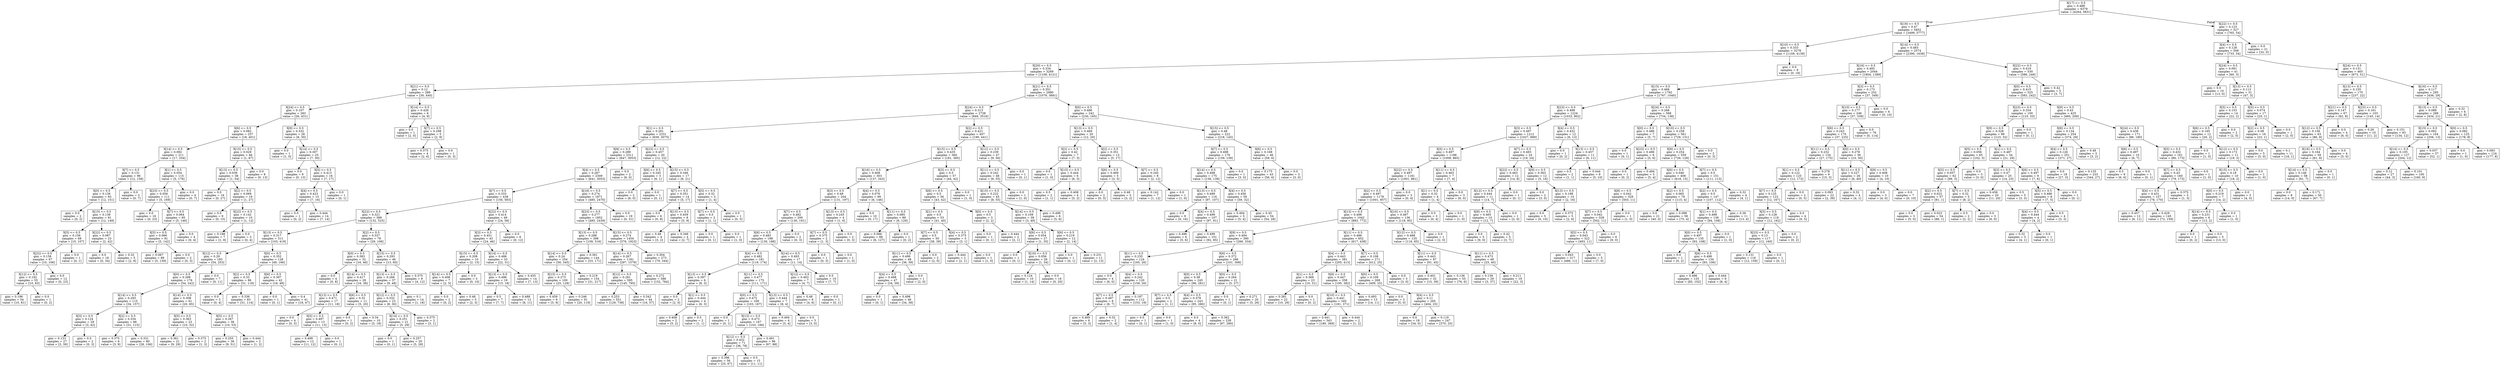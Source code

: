 digraph Tree {
node [shape=box] ;
0 [label="X[17] <= 0.5\ngini = 0.488\nsamples = 6379\nvalue = [4264, 5831]"] ;
1 [label="X[19] <= 0.5\ngini = 0.47\nsamples = 5852\nvalue = [3499, 5777]"] ;
0 -> 1 [labeldistance=2.5, labelangle=45, headlabel="True"] ;
2 [label="X[10] <= 0.5\ngini = 0.333\nsamples = 3278\nvalue = [1109, 4139]"] ;
1 -> 2 ;
3 [label="X[20] <= 0.5\ngini = 0.334\nsamples = 3269\nvalue = [1109, 4121]"] ;
2 -> 3 ;
4 [label="X[21] <= 0.5\ngini = 0.12\nsamples = 289\nvalue = [30, 440]"] ;
3 -> 4 ;
5 [label="X[24] <= 0.5\ngini = 0.107\nsamples = 283\nvalue = [26, 431]"] ;
4 -> 5 ;
6 [label="X[6] <= 0.5\ngini = 0.082\nsamples = 257\nvalue = [18, 401]"] ;
5 -> 6 ;
7 [label="X[14] <= 0.5\ngini = 0.092\nsamples = 211\nvalue = [17, 334]"] ;
6 -> 7 ;
8 [label="X[7] <= 0.5\ngini = 0.131\nsamples = 96\nvalue = [12, 158]"] ;
7 -> 8 ;
9 [label="X[0] <= 0.5\ngini = 0.136\nsamples = 93\nvalue = [12, 151]"] ;
8 -> 9 ;
10 [label="gini = 0.0\nsamples = 2\nvalue = [0, 2]"] ;
9 -> 10 ;
11 [label="X[15] <= 0.5\ngini = 0.138\nsamples = 91\nvalue = [12, 149]"] ;
9 -> 11 ;
12 [label="X[5] <= 0.5\ngini = 0.156\nsamples = 68\nvalue = [10, 107]"] ;
11 -> 12 ;
13 [label="X[22] <= 0.5\ngini = 0.158\nsamples = 67\nvalue = [10, 106]"] ;
12 -> 13 ;
14 [label="X[12] <= 0.5\ngini = 0.192\nsamples = 55\nvalue = [10, 83]"] ;
13 -> 14 ;
15 [label="gini = 0.196\nsamples = 54\nvalue = [10, 81]"] ;
14 -> 15 ;
16 [label="gini = 0.0\nsamples = 1\nvalue = [0, 2]"] ;
14 -> 16 ;
17 [label="gini = 0.0\nsamples = 12\nvalue = [0, 23]"] ;
13 -> 17 ;
18 [label="gini = 0.0\nsamples = 1\nvalue = [0, 1]"] ;
12 -> 18 ;
19 [label="X[22] <= 0.5\ngini = 0.087\nsamples = 23\nvalue = [2, 42]"] ;
11 -> 19 ;
20 [label="gini = 0.0\nsamples = 18\nvalue = [0, 34]"] ;
19 -> 20 ;
21 [label="gini = 0.32\nsamples = 5\nvalue = [2, 8]"] ;
19 -> 21 ;
22 [label="gini = 0.0\nsamples = 3\nvalue = [0, 7]"] ;
8 -> 22 ;
23 [label="X[1] <= 0.5\ngini = 0.054\nsamples = 115\nvalue = [5, 176]"] ;
7 -> 23 ;
24 [label="X[23] <= 0.5\ngini = 0.056\nsamples = 111\nvalue = [5, 169]"] ;
23 -> 24 ;
25 [label="gini = 0.0\nsamples = 16\nvalue = [0, 23]"] ;
24 -> 25 ;
26 [label="X[7] <= 0.5\ngini = 0.064\nsamples = 95\nvalue = [5, 146]"] ;
24 -> 26 ;
27 [label="X[5] <= 0.5\ngini = 0.066\nsamples = 91\nvalue = [5, 142]"] ;
26 -> 27 ;
28 [label="gini = 0.067\nsamples = 89\nvalue = [5, 139]"] ;
27 -> 28 ;
29 [label="gini = 0.0\nsamples = 2\nvalue = [0, 3]"] ;
27 -> 29 ;
30 [label="gini = 0.0\nsamples = 4\nvalue = [0, 4]"] ;
26 -> 30 ;
31 [label="gini = 0.0\nsamples = 4\nvalue = [0, 7]"] ;
23 -> 31 ;
32 [label="X[15] <= 0.5\ngini = 0.029\nsamples = 46\nvalue = [1, 67]"] ;
6 -> 32 ;
33 [label="X[13] <= 0.5\ngini = 0.036\nsamples = 38\nvalue = [1, 54]"] ;
32 -> 33 ;
34 [label="gini = 0.0\nsamples = 19\nvalue = [0, 27]"] ;
33 -> 34 ;
35 [label="X[2] <= 0.5\ngini = 0.069\nsamples = 19\nvalue = [1, 27]"] ;
33 -> 35 ;
36 [label="gini = 0.0\nsamples = 9\nvalue = [0, 15]"] ;
35 -> 36 ;
37 [label="X[22] <= 0.5\ngini = 0.142\nsamples = 10\nvalue = [1, 12]"] ;
35 -> 37 ;
38 [label="gini = 0.198\nsamples = 7\nvalue = [1, 8]"] ;
37 -> 38 ;
39 [label="gini = 0.0\nsamples = 3\nvalue = [0, 4]"] ;
37 -> 39 ;
40 [label="gini = 0.0\nsamples = 8\nvalue = [0, 13]"] ;
32 -> 40 ;
41 [label="X[9] <= 0.5\ngini = 0.332\nsamples = 26\nvalue = [8, 30]"] ;
5 -> 41 ;
42 [label="gini = 0.0\nsamples = 1\nvalue = [1, 0]"] ;
41 -> 42 ;
43 [label="X[14] <= 0.5\ngini = 0.307\nsamples = 25\nvalue = [7, 30]"] ;
41 -> 43 ;
44 [label="gini = 0.0\nsamples = 9\nvalue = [0, 13]"] ;
43 -> 44 ;
45 [label="X[5] <= 0.5\ngini = 0.413\nsamples = 16\nvalue = [7, 17]"] ;
43 -> 45 ;
46 [label="X[4] <= 0.5\ngini = 0.423\nsamples = 15\nvalue = [7, 16]"] ;
45 -> 46 ;
47 [label="gini = 0.0\nsamples = 1\nvalue = [0, 2]"] ;
46 -> 47 ;
48 [label="gini = 0.444\nsamples = 14\nvalue = [7, 14]"] ;
46 -> 48 ;
49 [label="gini = 0.0\nsamples = 1\nvalue = [0, 1]"] ;
45 -> 49 ;
50 [label="X[14] <= 0.5\ngini = 0.426\nsamples = 6\nvalue = [4, 9]"] ;
4 -> 50 ;
51 [label="gini = 0.0\nsamples = 1\nvalue = [2, 0]"] ;
50 -> 51 ;
52 [label="X[7] <= 0.5\ngini = 0.298\nsamples = 5\nvalue = [2, 9]"] ;
50 -> 52 ;
53 [label="gini = 0.375\nsamples = 4\nvalue = [2, 6]"] ;
52 -> 53 ;
54 [label="gini = 0.0\nsamples = 1\nvalue = [0, 3]"] ;
52 -> 54 ;
55 [label="X[21] <= 0.5\ngini = 0.351\nsamples = 2980\nvalue = [1079, 3681]"] ;
3 -> 55 ;
56 [label="X[24] <= 0.5\ngini = 0.313\nsamples = 2738\nvalue = [849, 3516]"] ;
55 -> 56 ;
57 [label="X[1] <= 0.5\ngini = 0.291\nsamples = 2331\nvalue = [659, 3075]"] ;
56 -> 57 ;
58 [label="X[8] <= 0.5\ngini = 0.289\nsamples = 2311\nvalue = [647, 3053]"] ;
57 -> 58 ;
59 [label="X[4] <= 0.5\ngini = 0.287\nsamples = 2309\nvalue = [641, 3053]"] ;
58 -> 59 ;
60 [label="X[7] <= 0.5\ngini = 0.333\nsamples = 438\nvalue = [156, 583]"] ;
59 -> 60 ;
61 [label="X[22] <= 0.5\ngini = 0.321\nsamples = 389\nvalue = [132, 525]"] ;
60 -> 61 ;
62 [label="X[13] <= 0.5\ngini = 0.317\nsamples = 311\nvalue = [103, 419]"] ;
61 -> 62 ;
63 [label="X[12] <= 0.5\ngini = 0.29\nsamples = 183\nvalue = [54, 253]"] ;
62 -> 63 ;
64 [label="X[0] <= 0.5\ngini = 0.298\nsamples = 176\nvalue = [54, 242]"] ;
63 -> 64 ;
65 [label="X[14] <= 0.5\ngini = 0.293\nsamples = 115\nvalue = [34, 157]"] ;
64 -> 65 ;
66 [label="X[3] <= 0.5\ngini = 0.124\nsamples = 29\nvalue = [3, 42]"] ;
65 -> 66 ;
67 [label="gini = 0.133\nsamples = 27\nvalue = [3, 39]"] ;
66 -> 67 ;
68 [label="gini = 0.0\nsamples = 2\nvalue = [0, 3]"] ;
66 -> 68 ;
69 [label="X[2] <= 0.5\ngini = 0.334\nsamples = 86\nvalue = [31, 115]"] ;
65 -> 69 ;
70 [label="gini = 0.375\nsamples = 6\nvalue = [3, 9]"] ;
69 -> 70 ;
71 [label="gini = 0.331\nsamples = 80\nvalue = [28, 106]"] ;
69 -> 71 ;
72 [label="X[14] <= 0.5\ngini = 0.308\nsamples = 61\nvalue = [20, 85]"] ;
64 -> 72 ;
73 [label="X[5] <= 0.5\ngini = 0.363\nsamples = 23\nvalue = [10, 32]"] ;
72 -> 73 ;
74 [label="gini = 0.361\nsamples = 21\nvalue = [9, 29]"] ;
73 -> 74 ;
75 [label="gini = 0.375\nsamples = 2\nvalue = [1, 3]"] ;
73 -> 75 ;
76 [label="X[5] <= 0.5\ngini = 0.267\nsamples = 38\nvalue = [10, 53]"] ;
72 -> 76 ;
77 [label="gini = 0.255\nsamples = 36\nvalue = [9, 51]"] ;
76 -> 77 ;
78 [label="gini = 0.444\nsamples = 2\nvalue = [1, 2]"] ;
76 -> 78 ;
79 [label="gini = 0.0\nsamples = 7\nvalue = [0, 11]"] ;
63 -> 79 ;
80 [label="X[0] <= 0.5\ngini = 0.352\nsamples = 128\nvalue = [49, 166]"] ;
62 -> 80 ;
81 [label="X[2] <= 0.5\ngini = 0.33\nsamples = 86\nvalue = [31, 118]"] ;
80 -> 81 ;
82 [label="gini = 0.0\nsamples = 3\nvalue = [0, 4]"] ;
81 -> 82 ;
83 [label="gini = 0.336\nsamples = 83\nvalue = [31, 114]"] ;
81 -> 83 ;
84 [label="X[6] <= 0.5\ngini = 0.397\nsamples = 42\nvalue = [18, 48]"] ;
80 -> 84 ;
85 [label="gini = 0.0\nsamples = 1\nvalue = [0, 1]"] ;
84 -> 85 ;
86 [label="gini = 0.4\nsamples = 41\nvalue = [18, 47]"] ;
84 -> 86 ;
87 [label="X[2] <= 0.5\ngini = 0.337\nsamples = 78\nvalue = [29, 106]"] ;
61 -> 87 ;
88 [label="X[0] <= 0.5\ngini = 0.383\nsamples = 32\nvalue = [16, 46]"] ;
87 -> 88 ;
89 [label="gini = 0.0\nsamples = 4\nvalue = [0, 8]"] ;
88 -> 89 ;
90 [label="X[14] <= 0.5\ngini = 0.417\nsamples = 28\nvalue = [16, 38]"] ;
88 -> 90 ;
91 [label="X[13] <= 0.5\ngini = 0.471\nsamples = 17\nvalue = [11, 18]"] ;
90 -> 91 ;
92 [label="gini = 0.0\nsamples = 4\nvalue = [0, 5]"] ;
91 -> 92 ;
93 [label="X[5] <= 0.5\ngini = 0.497\nsamples = 13\nvalue = [11, 13]"] ;
91 -> 93 ;
94 [label="gini = 0.499\nsamples = 12\nvalue = [11, 12]"] ;
93 -> 94 ;
95 [label="gini = 0.0\nsamples = 1\nvalue = [0, 1]"] ;
93 -> 95 ;
96 [label="X[6] <= 0.5\ngini = 0.32\nsamples = 11\nvalue = [5, 20]"] ;
90 -> 96 ;
97 [label="gini = 0.0\nsamples = 1\nvalue = [0, 2]"] ;
96 -> 97 ;
98 [label="gini = 0.34\nsamples = 10\nvalue = [5, 18]"] ;
96 -> 98 ;
99 [label="X[15] <= 0.5\ngini = 0.293\nsamples = 46\nvalue = [13, 60]"] ;
87 -> 99 ;
100 [label="X[13] <= 0.5\ngini = 0.266\nsamples = 37\nvalue = [9, 48]"] ;
99 -> 100 ;
101 [label="X[12] <= 0.5\ngini = 0.332\nsamples = 23\nvalue = [8, 30]"] ;
100 -> 101 ;
102 [label="X[14] <= 0.5\ngini = 0.251\nsamples = 21\nvalue = [5, 29]"] ;
101 -> 102 ;
103 [label="gini = 0.0\nsamples = 1\nvalue = [0, 1]"] ;
102 -> 103 ;
104 [label="gini = 0.257\nsamples = 20\nvalue = [5, 28]"] ;
102 -> 104 ;
105 [label="gini = 0.375\nsamples = 2\nvalue = [3, 1]"] ;
101 -> 105 ;
106 [label="gini = 0.1\nsamples = 14\nvalue = [1, 18]"] ;
100 -> 106 ;
107 [label="gini = 0.375\nsamples = 9\nvalue = [4, 12]"] ;
99 -> 107 ;
108 [label="X[22] <= 0.5\ngini = 0.414\nsamples = 49\nvalue = [24, 58]"] ;
60 -> 108 ;
109 [label="X[3] <= 0.5\ngini = 0.451\nsamples = 43\nvalue = [24, 46]"] ;
108 -> 109 ;
110 [label="X[15] <= 0.5\ngini = 0.208\nsamples = 10\nvalue = [2, 15]"] ;
109 -> 110 ;
111 [label="X[14] <= 0.5\ngini = 0.408\nsamples = 7\nvalue = [2, 5]"] ;
110 -> 111 ;
112 [label="gini = 0.0\nsamples = 2\nvalue = [0, 2]"] ;
111 -> 112 ;
113 [label="gini = 0.48\nsamples = 5\nvalue = [2, 3]"] ;
111 -> 113 ;
114 [label="gini = 0.0\nsamples = 3\nvalue = [0, 10]"] ;
110 -> 114 ;
115 [label="X[14] <= 0.5\ngini = 0.486\nsamples = 33\nvalue = [22, 31]"] ;
109 -> 115 ;
116 [label="X[13] <= 0.5\ngini = 0.496\nsamples = 19\nvalue = [15, 18]"] ;
115 -> 116 ;
117 [label="gini = 0.5\nsamples = 7\nvalue = [7, 7]"] ;
116 -> 117 ;
118 [label="gini = 0.488\nsamples = 12\nvalue = [8, 11]"] ;
116 -> 118 ;
119 [label="gini = 0.455\nsamples = 14\nvalue = [7, 13]"] ;
115 -> 119 ;
120 [label="gini = 0.0\nsamples = 6\nvalue = [0, 12]"] ;
108 -> 120 ;
121 [label="X[16] <= 0.5\ngini = 0.274\nsamples = 1871\nvalue = [485, 2470]"] ;
59 -> 121 ;
122 [label="X[23] <= 0.5\ngini = 0.277\nsamples = 1852\nvalue = [485, 2439]"] ;
121 -> 122 ;
123 [label="X[13] <= 0.5\ngini = 0.288\nsamples = 398\nvalue = [109, 516]"] ;
122 -> 123 ;
124 [label="X[14] <= 0.5\ngini = 0.24\nsamples = 254\nvalue = [56, 345]"] ;
123 -> 124 ;
125 [label="X[15] <= 0.5\ngini = 0.273\nsamples = 100\nvalue = [25, 128]"] ;
124 -> 125 ;
126 [label="gini = 0.459\nsamples = 9\nvalue = [5, 9]"] ;
125 -> 126 ;
127 [label="gini = 0.246\nsamples = 91\nvalue = [20, 119]"] ;
125 -> 127 ;
128 [label="gini = 0.219\nsamples = 154\nvalue = [31, 217]"] ;
124 -> 128 ;
129 [label="gini = 0.361\nsamples = 144\nvalue = [53, 171]"] ;
123 -> 129 ;
130 [label="X[15] <= 0.5\ngini = 0.274\nsamples = 1454\nvalue = [376, 1923]"] ;
122 -> 130 ;
131 [label="X[14] <= 0.5\ngini = 0.267\nsamples = 1181\nvalue = [297, 1579]"] ;
130 -> 131 ;
132 [label="X[12] <= 0.5\ngini = 0.261\nsamples = 595\nvalue = [145, 795]"] ;
131 -> 132 ;
133 [label="gini = 0.253\nsamples = 551\nvalue = [129, 738]"] ;
132 -> 133 ;
134 [label="gini = 0.342\nsamples = 44\nvalue = [16, 57]"] ;
132 -> 134 ;
135 [label="gini = 0.272\nsamples = 586\nvalue = [152, 784]"] ;
131 -> 135 ;
136 [label="gini = 0.304\nsamples = 273\nvalue = [79, 344]"] ;
130 -> 136 ;
137 [label="gini = 0.0\nsamples = 19\nvalue = [0, 31]"] ;
121 -> 137 ;
138 [label="gini = 0.0\nsamples = 2\nvalue = [6, 0]"] ;
58 -> 138 ;
139 [label="X[23] <= 0.5\ngini = 0.457\nsamples = 20\nvalue = [12, 22]"] ;
57 -> 139 ;
140 [label="X[6] <= 0.5\ngini = 0.245\nsamples = 3\nvalue = [6, 1]"] ;
139 -> 140 ;
141 [label="gini = 0.0\nsamples = 2\nvalue = [6, 0]"] ;
140 -> 141 ;
142 [label="gini = 0.0\nsamples = 1\nvalue = [0, 1]"] ;
140 -> 142 ;
143 [label="X[15] <= 0.5\ngini = 0.346\nsamples = 17\nvalue = [6, 21]"] ;
139 -> 143 ;
144 [label="X[7] <= 0.5\ngini = 0.351\nsamples = 14\nvalue = [5, 17]"] ;
143 -> 144 ;
145 [label="gini = 0.0\nsamples = 6\nvalue = [0, 8]"] ;
144 -> 145 ;
146 [label="X[13] <= 0.5\ngini = 0.459\nsamples = 8\nvalue = [5, 9]"] ;
144 -> 146 ;
147 [label="gini = 0.48\nsamples = 4\nvalue = [3, 2]"] ;
146 -> 147 ;
148 [label="gini = 0.346\nsamples = 4\nvalue = [2, 7]"] ;
146 -> 148 ;
149 [label="X[5] <= 0.5\ngini = 0.32\nsamples = 3\nvalue = [1, 4]"] ;
143 -> 149 ;
150 [label="X[7] <= 0.5\ngini = 0.5\nsamples = 2\nvalue = [1, 1]"] ;
149 -> 150 ;
151 [label="gini = 0.0\nsamples = 1\nvalue = [0, 1]"] ;
150 -> 151 ;
152 [label="gini = 0.0\nsamples = 1\nvalue = [1, 0]"] ;
150 -> 152 ;
153 [label="gini = 0.0\nsamples = 1\nvalue = [0, 3]"] ;
149 -> 153 ;
154 [label="X[2] <= 0.5\ngini = 0.421\nsamples = 407\nvalue = [190, 441]"] ;
56 -> 154 ;
155 [label="X[15] <= 0.5\ngini = 0.435\nsamples = 360\nvalue = [181, 385]"] ;
154 -> 155 ;
156 [label="X[16] <= 0.5\ngini = 0.408\nsamples = 303\nvalue = [137, 343]"] ;
155 -> 156 ;
157 [label="X[3] <= 0.5\ngini = 0.48\nsamples = 204\nvalue = [131, 197]"] ;
156 -> 157 ;
158 [label="X[7] <= 0.5\ngini = 0.482\nsamples = 200\nvalue = [130, 191]"] ;
157 -> 158 ;
159 [label="X[6] <= 0.5\ngini = 0.483\nsamples = 198\nvalue = [130, 188]"] ;
158 -> 159 ;
160 [label="X[4] <= 0.5\ngini = 0.482\nsamples = 181\nvalue = [119, 174]"] ;
159 -> 160 ;
161 [label="X[13] <= 0.5\ngini = 0.397\nsamples = 6\nvalue = [8, 3]"] ;
160 -> 161 ;
162 [label="gini = 0.0\nsamples = 2\nvalue = [2, 0]"] ;
161 -> 162 ;
163 [label="X[1] <= 0.5\ngini = 0.444\nsamples = 4\nvalue = [6, 3]"] ;
161 -> 163 ;
164 [label="gini = 0.408\nsamples = 2\nvalue = [5, 2]"] ;
163 -> 164 ;
165 [label="gini = 0.5\nsamples = 2\nvalue = [1, 1]"] ;
163 -> 165 ;
166 [label="X[11] <= 0.5\ngini = 0.477\nsamples = 175\nvalue = [111, 171]"] ;
160 -> 166 ;
167 [label="X[0] <= 0.5\ngini = 0.472\nsamples = 168\nvalue = [103, 167]"] ;
166 -> 167 ;
168 [label="gini = 0.0\nsamples = 1\nvalue = [0, 1]"] ;
167 -> 168 ;
169 [label="X[13] <= 0.5\ngini = 0.473\nsamples = 167\nvalue = [103, 166]"] ;
167 -> 169 ;
170 [label="X[12] <= 0.5\ngini = 0.432\nsamples = 71\nvalue = [36, 78]"] ;
169 -> 170 ;
171 [label="gini = 0.396\nsamples = 56\nvalue = [25, 67]"] ;
170 -> 171 ;
172 [label="gini = 0.5\nsamples = 15\nvalue = [11, 11]"] ;
170 -> 172 ;
173 [label="gini = 0.491\nsamples = 96\nvalue = [67, 88]"] ;
169 -> 173 ;
174 [label="X[13] <= 0.5\ngini = 0.444\nsamples = 7\nvalue = [8, 4]"] ;
166 -> 174 ;
175 [label="gini = 0.494\nsamples = 4\nvalue = [5, 4]"] ;
174 -> 175 ;
176 [label="gini = 0.0\nsamples = 3\nvalue = [3, 0]"] ;
174 -> 176 ;
177 [label="X[14] <= 0.5\ngini = 0.493\nsamples = 17\nvalue = [11, 14]"] ;
159 -> 177 ;
178 [label="X[12] <= 0.5\ngini = 0.463\nsamples = 7\nvalue = [4, 7]"] ;
177 -> 178 ;
179 [label="gini = 0.48\nsamples = 6\nvalue = [4, 6]"] ;
178 -> 179 ;
180 [label="gini = 0.0\nsamples = 1\nvalue = [0, 1]"] ;
178 -> 180 ;
181 [label="gini = 0.5\nsamples = 10\nvalue = [7, 7]"] ;
177 -> 181 ;
182 [label="gini = 0.0\nsamples = 2\nvalue = [0, 3]"] ;
158 -> 182 ;
183 [label="X[13] <= 0.5\ngini = 0.245\nsamples = 4\nvalue = [1, 6]"] ;
157 -> 183 ;
184 [label="X[7] <= 0.5\ngini = 0.375\nsamples = 2\nvalue = [1, 3]"] ;
183 -> 184 ;
185 [label="gini = 0.0\nsamples = 1\nvalue = [0, 3]"] ;
184 -> 185 ;
186 [label="gini = 0.0\nsamples = 1\nvalue = [1, 0]"] ;
184 -> 186 ;
187 [label="gini = 0.0\nsamples = 2\nvalue = [0, 3]"] ;
183 -> 187 ;
188 [label="X[4] <= 0.5\ngini = 0.076\nsamples = 99\nvalue = [6, 146]"] ;
156 -> 188 ;
189 [label="gini = 0.0\nsamples = 10\nvalue = [0, 17]"] ;
188 -> 189 ;
190 [label="X[11] <= 0.5\ngini = 0.085\nsamples = 89\nvalue = [6, 129]"] ;
188 -> 190 ;
191 [label="gini = 0.086\nsamples = 88\nvalue = [6, 127]"] ;
190 -> 191 ;
192 [label="gini = 0.0\nsamples = 1\nvalue = [0, 2]"] ;
190 -> 192 ;
193 [label="X[3] <= 0.5\ngini = 0.5\nsamples = 57\nvalue = [44, 42]"] ;
155 -> 193 ;
194 [label="X[6] <= 0.5\ngini = 0.5\nsamples = 56\nvalue = [43, 42]"] ;
193 -> 194 ;
195 [label="X[1] <= 0.5\ngini = 0.5\nsamples = 53\nvalue = [41, 40]"] ;
194 -> 195 ;
196 [label="X[7] <= 0.5\ngini = 0.5\nsamples = 50\nvalue = [38, 39]"] ;
195 -> 196 ;
197 [label="X[11] <= 0.5\ngini = 0.499\nsamples = 48\nvalue = [36, 39]"] ;
196 -> 197 ;
198 [label="X[4] <= 0.5\ngini = 0.498\nsamples = 47\nvalue = [34, 39]"] ;
197 -> 198 ;
199 [label="gini = 0.0\nsamples = 1\nvalue = [0, 1]"] ;
198 -> 199 ;
200 [label="gini = 0.498\nsamples = 46\nvalue = [34, 38]"] ;
198 -> 200 ;
201 [label="gini = 0.0\nsamples = 1\nvalue = [2, 0]"] ;
197 -> 201 ;
202 [label="gini = 0.0\nsamples = 2\nvalue = [2, 0]"] ;
196 -> 202 ;
203 [label="X[4] <= 0.5\ngini = 0.375\nsamples = 3\nvalue = [3, 1]"] ;
195 -> 203 ;
204 [label="gini = 0.444\nsamples = 2\nvalue = [2, 1]"] ;
203 -> 204 ;
205 [label="gini = 0.0\nsamples = 1\nvalue = [1, 0]"] ;
203 -> 205 ;
206 [label="X[0] <= 0.5\ngini = 0.5\nsamples = 3\nvalue = [2, 2]"] ;
194 -> 206 ;
207 [label="gini = 0.0\nsamples = 1\nvalue = [0, 1]"] ;
206 -> 207 ;
208 [label="gini = 0.444\nsamples = 2\nvalue = [2, 1]"] ;
206 -> 208 ;
209 [label="gini = 0.0\nsamples = 1\nvalue = [1, 0]"] ;
193 -> 209 ;
210 [label="X[12] <= 0.5\ngini = 0.239\nsamples = 47\nvalue = [9, 56]"] ;
154 -> 210 ;
211 [label="X[11] <= 0.5\ngini = 0.242\nsamples = 46\nvalue = [9, 55]"] ;
210 -> 211 ;
212 [label="X[15] <= 0.5\ngini = 0.222\nsamples = 45\nvalue = [8, 55]"] ;
211 -> 212 ;
213 [label="X[14] <= 0.5\ngini = 0.109\nsamples = 39\nvalue = [3, 49]"] ;
212 -> 213 ;
214 [label="X[6] <= 0.5\ngini = 0.054\nsamples = 27\nvalue = [1, 35]"] ;
213 -> 214 ;
215 [label="gini = 0.0\nsamples = 1\nvalue = [0, 1]"] ;
214 -> 215 ;
216 [label="X[16] <= 0.5\ngini = 0.056\nsamples = 26\nvalue = [1, 34]"] ;
214 -> 216 ;
217 [label="gini = 0.124\nsamples = 10\nvalue = [1, 14]"] ;
216 -> 217 ;
218 [label="gini = 0.0\nsamples = 16\nvalue = [0, 20]"] ;
216 -> 218 ;
219 [label="X[6] <= 0.5\ngini = 0.219\nsamples = 12\nvalue = [2, 14]"] ;
213 -> 219 ;
220 [label="gini = 0.0\nsamples = 1\nvalue = [0, 1]"] ;
219 -> 220 ;
221 [label="gini = 0.231\nsamples = 11\nvalue = [2, 13]"] ;
219 -> 221 ;
222 [label="gini = 0.496\nsamples = 6\nvalue = [5, 6]"] ;
212 -> 222 ;
223 [label="gini = 0.0\nsamples = 1\nvalue = [1, 0]"] ;
211 -> 223 ;
224 [label="gini = 0.0\nsamples = 1\nvalue = [0, 1]"] ;
210 -> 224 ;
225 [label="X[0] <= 0.5\ngini = 0.486\nsamples = 242\nvalue = [230, 165]"] ;
55 -> 225 ;
226 [label="X[13] <= 0.5\ngini = 0.469\nsamples = 20\nvalue = [12, 20]"] ;
225 -> 226 ;
227 [label="X[2] <= 0.5\ngini = 0.42\nsamples = 7\nvalue = [7, 3]"] ;
226 -> 227 ;
228 [label="gini = 0.0\nsamples = 1\nvalue = [1, 0]"] ;
227 -> 228 ;
229 [label="X[15] <= 0.5\ngini = 0.444\nsamples = 6\nvalue = [6, 3]"] ;
227 -> 229 ;
230 [label="gini = 0.5\nsamples = 2\nvalue = [1, 1]"] ;
229 -> 230 ;
231 [label="gini = 0.408\nsamples = 4\nvalue = [5, 2]"] ;
229 -> 231 ;
232 [label="X[2] <= 0.5\ngini = 0.351\nsamples = 13\nvalue = [5, 17]"] ;
226 -> 232 ;
233 [label="X[6] <= 0.5\ngini = 0.469\nsamples = 5\nvalue = [3, 5]"] ;
232 -> 233 ;
234 [label="gini = 0.0\nsamples = 2\nvalue = [0, 3]"] ;
233 -> 234 ;
235 [label="gini = 0.48\nsamples = 3\nvalue = [3, 2]"] ;
233 -> 235 ;
236 [label="X[7] <= 0.5\ngini = 0.245\nsamples = 8\nvalue = [2, 12]"] ;
232 -> 236 ;
237 [label="gini = 0.142\nsamples = 7\nvalue = [1, 12]"] ;
236 -> 237 ;
238 [label="gini = 0.0\nsamples = 1\nvalue = [1, 0]"] ;
236 -> 238 ;
239 [label="X[15] <= 0.5\ngini = 0.48\nsamples = 222\nvalue = [218, 145]"] ;
225 -> 239 ;
240 [label="X[7] <= 0.5\ngini = 0.498\nsamples = 176\nvalue = [159, 139]"] ;
239 -> 240 ;
241 [label="X[14] <= 0.5\ngini = 0.498\nsamples = 175\nvalue = [156, 139]"] ;
240 -> 241 ;
242 [label="X[13] <= 0.5\ngini = 0.499\nsamples = 116\nvalue = [97, 107]"] ;
241 -> 242 ;
243 [label="gini = 0.0\nsamples = 9\nvalue = [0, 16]"] ;
242 -> 243 ;
244 [label="X[4] <= 0.5\ngini = 0.499\nsamples = 107\nvalue = [97, 91]"] ;
242 -> 244 ;
245 [label="gini = 0.496\nsamples = 6\nvalue = [5, 6]"] ;
244 -> 245 ;
246 [label="gini = 0.499\nsamples = 101\nvalue = [92, 85]"] ;
244 -> 246 ;
247 [label="X[4] <= 0.5\ngini = 0.456\nsamples = 59\nvalue = [59, 32]"] ;
241 -> 247 ;
248 [label="gini = 0.494\nsamples = 5\nvalue = [5, 4]"] ;
247 -> 248 ;
249 [label="gini = 0.45\nsamples = 54\nvalue = [54, 28]"] ;
247 -> 249 ;
250 [label="gini = 0.0\nsamples = 1\nvalue = [3, 0]"] ;
240 -> 250 ;
251 [label="X[6] <= 0.5\ngini = 0.168\nsamples = 46\nvalue = [59, 6]"] ;
239 -> 251 ;
252 [label="gini = 0.175\nsamples = 43\nvalue = [56, 6]"] ;
251 -> 252 ;
253 [label="gini = 0.0\nsamples = 3\nvalue = [3, 0]"] ;
251 -> 253 ;
254 [label="gini = 0.0\nsamples = 9\nvalue = [0, 18]"] ;
2 -> 254 ;
255 [label="X[14] <= 0.5\ngini = 0.483\nsamples = 2574\nvalue = [2390, 1638]"] ;
1 -> 255 ;
256 [label="X[16] <= 0.5\ngini = 0.492\nsamples = 2044\nvalue = [1804, 1389]"] ;
255 -> 256 ;
257 [label="X[15] <= 0.5\ngini = 0.466\nsamples = 1792\nvalue = [1767, 1040]"] ;
256 -> 257 ;
258 [label="X[23] <= 0.5\ngini = 0.498\nsamples = 1224\nvalue = [1033, 902]"] ;
257 -> 258 ;
259 [label="X[3] <= 0.5\ngini = 0.497\nsamples = 1212\nvalue = [1027, 889]"] ;
258 -> 259 ;
260 [label="X[5] <= 0.5\ngini = 0.497\nsamples = 1188\nvalue = [1008, 865]"] ;
259 -> 260 ;
261 [label="X[22] <= 0.5\ngini = 0.497\nsamples = 1181\nvalue = [1001, 861]"] ;
260 -> 261 ;
262 [label="X[2] <= 0.5\ngini = 0.497\nsamples = 1178\nvalue = [1001, 857]"] ;
261 -> 262 ;
263 [label="X[13] <= 0.5\ngini = 0.498\nsamples = 1042\nvalue = [883, 772]"] ;
262 -> 263 ;
264 [label="X[9] <= 0.5\ngini = 0.494\nsamples = 390\nvalue = [266, 334]"] ;
263 -> 264 ;
265 [label="X[11] <= 0.5\ngini = 0.235\nsamples = 124\nvalue = [165, 26]"] ;
264 -> 265 ;
266 [label="gini = 0.0\nsamples = 4\nvalue = [6, 0]"] ;
265 -> 266 ;
267 [label="X[4] <= 0.5\ngini = 0.242\nsamples = 120\nvalue = [159, 26]"] ;
265 -> 267 ;
268 [label="X[7] <= 0.5\ngini = 0.497\nsamples = 8\nvalue = [6, 7]"] ;
267 -> 268 ;
269 [label="gini = 0.469\nsamples = 6\nvalue = [5, 3]"] ;
268 -> 269 ;
270 [label="gini = 0.32\nsamples = 2\nvalue = [1, 4]"] ;
268 -> 270 ;
271 [label="gini = 0.197\nsamples = 112\nvalue = [153, 19]"] ;
267 -> 271 ;
272 [label="X[6] <= 0.5\ngini = 0.372\nsamples = 266\nvalue = [101, 308]"] ;
264 -> 272 ;
273 [label="X[0] <= 0.5\ngini = 0.38\nsamples = 245\nvalue = [96, 281]"] ;
272 -> 273 ;
274 [label="X[7] <= 0.5\ngini = 0.5\nsamples = 2\nvalue = [1, 1]"] ;
273 -> 274 ;
275 [label="gini = 0.0\nsamples = 1\nvalue = [0, 1]"] ;
274 -> 275 ;
276 [label="gini = 0.0\nsamples = 1\nvalue = [1, 0]"] ;
274 -> 276 ;
277 [label="X[4] <= 0.5\ngini = 0.378\nsamples = 243\nvalue = [95, 280]"] ;
273 -> 277 ;
278 [label="gini = 0.0\nsamples = 4\nvalue = [8, 0]"] ;
277 -> 278 ;
279 [label="gini = 0.362\nsamples = 239\nvalue = [87, 280]"] ;
277 -> 279 ;
280 [label="X[0] <= 0.5\ngini = 0.264\nsamples = 21\nvalue = [5, 27]"] ;
272 -> 280 ;
281 [label="gini = 0.0\nsamples = 1\nvalue = [0, 1]"] ;
280 -> 281 ;
282 [label="gini = 0.271\nsamples = 20\nvalue = [5, 26]"] ;
280 -> 282 ;
283 [label="X[11] <= 0.5\ngini = 0.486\nsamples = 652\nvalue = [617, 438]"] ;
263 -> 283 ;
284 [label="X[4] <= 0.5\ngini = 0.443\nsamples = 381\nvalue = [205, 413]"] ;
283 -> 284 ;
285 [label="X[1] <= 0.5\ngini = 0.369\nsamples = 23\nvalue = [10, 31]"] ;
284 -> 285 ;
286 [label="gini = 0.381\nsamples = 22\nvalue = [10, 29]"] ;
285 -> 286 ;
287 [label="gini = 0.0\nsamples = 1\nvalue = [0, 2]"] ;
285 -> 287 ;
288 [label="X[8] <= 0.5\ngini = 0.447\nsamples = 358\nvalue = [195, 382]"] ;
284 -> 288 ;
289 [label="X[10] <= 0.5\ngini = 0.441\nsamples = 345\nvalue = [181, 371]"] ;
288 -> 289 ;
290 [label="gini = 0.441\nsamples = 343\nvalue = [180, 369]"] ;
289 -> 290 ;
291 [label="gini = 0.444\nsamples = 2\nvalue = [1, 2]"] ;
289 -> 291 ;
292 [label="gini = 0.493\nsamples = 13\nvalue = [14, 11]"] ;
288 -> 292 ;
293 [label="X[7] <= 0.5\ngini = 0.108\nsamples = 271\nvalue = [412, 25]"] ;
283 -> 293 ;
294 [label="X[0] <= 0.5\ngini = 0.109\nsamples = 268\nvalue = [409, 25]"] ;
293 -> 294 ;
295 [label="gini = 0.0\nsamples = 3\nvalue = [5, 0]"] ;
294 -> 295 ;
296 [label="X[4] <= 0.5\ngini = 0.11\nsamples = 265\nvalue = [404, 25]"] ;
294 -> 296 ;
297 [label="gini = 0.0\nsamples = 18\nvalue = [34, 0]"] ;
296 -> 297 ;
298 [label="gini = 0.119\nsamples = 247\nvalue = [370, 25]"] ;
296 -> 298 ;
299 [label="gini = 0.0\nsamples = 3\nvalue = [3, 0]"] ;
293 -> 299 ;
300 [label="X[10] <= 0.5\ngini = 0.487\nsamples = 136\nvalue = [118, 85]"] ;
262 -> 300 ;
301 [label="X[12] <= 0.5\ngini = 0.488\nsamples = 135\nvalue = [116, 85]"] ;
300 -> 301 ;
302 [label="X[11] <= 0.5\ngini = 0.443\nsamples = 87\nvalue = [91, 45]"] ;
301 -> 302 ;
303 [label="gini = 0.401\nsamples = 32\nvalue = [15, 39]"] ;
302 -> 303 ;
304 [label="gini = 0.136\nsamples = 55\nvalue = [76, 6]"] ;
302 -> 304 ;
305 [label="X[11] <= 0.5\ngini = 0.473\nsamples = 48\nvalue = [25, 40]"] ;
301 -> 305 ;
306 [label="gini = 0.139\nsamples = 29\nvalue = [3, 37]"] ;
305 -> 306 ;
307 [label="gini = 0.211\nsamples = 19\nvalue = [22, 3]"] ;
305 -> 307 ;
308 [label="gini = 0.0\nsamples = 1\nvalue = [2, 0]"] ;
300 -> 308 ;
309 [label="gini = 0.0\nsamples = 3\nvalue = [0, 4]"] ;
261 -> 309 ;
310 [label="X[11] <= 0.5\ngini = 0.463\nsamples = 7\nvalue = [7, 4]"] ;
260 -> 310 ;
311 [label="X[1] <= 0.5\ngini = 0.32\nsamples = 4\nvalue = [1, 4]"] ;
310 -> 311 ;
312 [label="gini = 0.0\nsamples = 3\nvalue = [0, 4]"] ;
311 -> 312 ;
313 [label="gini = 0.0\nsamples = 1\nvalue = [1, 0]"] ;
311 -> 313 ;
314 [label="gini = 0.0\nsamples = 3\nvalue = [6, 0]"] ;
310 -> 314 ;
315 [label="X[7] <= 0.5\ngini = 0.493\nsamples = 24\nvalue = [19, 24]"] ;
259 -> 315 ;
316 [label="X[22] <= 0.5\ngini = 0.463\nsamples = 12\nvalue = [14, 8]"] ;
315 -> 316 ;
317 [label="X[12] <= 0.5\ngini = 0.444\nsamples = 11\nvalue = [14, 7]"] ;
316 -> 317 ;
318 [label="X[9] <= 0.5\ngini = 0.465\nsamples = 10\nvalue = [12, 7]"] ;
317 -> 318 ;
319 [label="gini = 0.0\nsamples = 5\nvalue = [9, 0]"] ;
318 -> 319 ;
320 [label="gini = 0.42\nsamples = 5\nvalue = [3, 7]"] ;
318 -> 320 ;
321 [label="gini = 0.0\nsamples = 1\nvalue = [2, 0]"] ;
317 -> 321 ;
322 [label="gini = 0.0\nsamples = 1\nvalue = [0, 1]"] ;
316 -> 322 ;
323 [label="X[9] <= 0.5\ngini = 0.363\nsamples = 12\nvalue = [5, 16]"] ;
315 -> 323 ;
324 [label="gini = 0.0\nsamples = 2\nvalue = [3, 0]"] ;
323 -> 324 ;
325 [label="X[13] <= 0.5\ngini = 0.198\nsamples = 10\nvalue = [2, 16]"] ;
323 -> 325 ;
326 [label="gini = 0.0\nsamples = 5\nvalue = [0, 10]"] ;
325 -> 326 ;
327 [label="gini = 0.375\nsamples = 5\nvalue = [2, 6]"] ;
325 -> 327 ;
328 [label="X[4] <= 0.5\ngini = 0.432\nsamples = 12\nvalue = [6, 13]"] ;
258 -> 328 ;
329 [label="gini = 0.0\nsamples = 1\nvalue = [0, 2]"] ;
328 -> 329 ;
330 [label="X[13] <= 0.5\ngini = 0.457\nsamples = 11\nvalue = [6, 11]"] ;
328 -> 330 ;
331 [label="gini = 0.5\nsamples = 2\nvalue = [1, 1]"] ;
330 -> 331 ;
332 [label="gini = 0.444\nsamples = 9\nvalue = [5, 10]"] ;
330 -> 332 ;
333 [label="X[24] <= 0.5\ngini = 0.266\nsamples = 568\nvalue = [734, 138]"] ;
257 -> 333 ;
334 [label="X[0] <= 0.5\ngini = 0.486\nsamples = 7\nvalue = [5, 7]"] ;
333 -> 334 ;
335 [label="gini = 0.0\nsamples = 1\nvalue = [0, 1]"] ;
334 -> 335 ;
336 [label="X[23] <= 0.5\ngini = 0.496\nsamples = 6\nvalue = [5, 6]"] ;
334 -> 336 ;
337 [label="gini = 0.0\nsamples = 1\nvalue = [0, 2]"] ;
336 -> 337 ;
338 [label="gini = 0.494\nsamples = 5\nvalue = [5, 4]"] ;
336 -> 338 ;
339 [label="X[10] <= 0.5\ngini = 0.258\nsamples = 561\nvalue = [729, 131]"] ;
333 -> 339 ;
340 [label="X[9] <= 0.5\ngini = 0.254\nsamples = 559\nvalue = [729, 128]"] ;
339 -> 340 ;
341 [label="X[6] <= 0.5\ngini = 0.046\nsamples = 408\nvalue = [618, 15]"] ;
340 -> 341 ;
342 [label="X[8] <= 0.5\ngini = 0.042\nsamples = 329\nvalue = [503, 11]"] ;
341 -> 342 ;
343 [label="X[7] <= 0.5\ngini = 0.042\nsamples = 328\nvalue = [502, 11]"] ;
342 -> 343 ;
344 [label="X[5] <= 0.5\ngini = 0.043\nsamples = 322\nvalue = [493, 11]"] ;
343 -> 344 ;
345 [label="gini = 0.043\nsamples = 317\nvalue = [486, 11]"] ;
344 -> 345 ;
346 [label="gini = 0.0\nsamples = 5\nvalue = [7, 0]"] ;
344 -> 346 ;
347 [label="gini = 0.0\nsamples = 6\nvalue = [9, 0]"] ;
343 -> 347 ;
348 [label="gini = 0.0\nsamples = 1\nvalue = [1, 0]"] ;
342 -> 348 ;
349 [label="X[2] <= 0.5\ngini = 0.065\nsamples = 79\nvalue = [115, 4]"] ;
341 -> 349 ;
350 [label="gini = 0.0\nsamples = 21\nvalue = [40, 0]"] ;
349 -> 350 ;
351 [label="gini = 0.096\nsamples = 58\nvalue = [75, 4]"] ;
349 -> 351 ;
352 [label="X[7] <= 0.5\ngini = 0.5\nsamples = 151\nvalue = [111, 113]"] ;
340 -> 352 ;
353 [label="X[2] <= 0.5\ngini = 0.5\nsamples = 147\nvalue = [107, 112]"] ;
352 -> 353 ;
354 [label="X[1] <= 0.5\ngini = 0.498\nsamples = 136\nvalue = [94, 108]"] ;
353 -> 354 ;
355 [label="X[0] <= 0.5\ngini = 0.497\nsamples = 135\nvalue = [93, 108]"] ;
354 -> 355 ;
356 [label="gini = 0.0\nsamples = 1\nvalue = [0, 2]"] ;
355 -> 356 ;
357 [label="X[6] <= 0.5\ngini = 0.498\nsamples = 134\nvalue = [93, 106]"] ;
355 -> 357 ;
358 [label="gini = 0.496\nsamples = 125\nvalue = [85, 102]"] ;
357 -> 358 ;
359 [label="gini = 0.444\nsamples = 9\nvalue = [8, 4]"] ;
357 -> 359 ;
360 [label="gini = 0.0\nsamples = 1\nvalue = [1, 0]"] ;
354 -> 360 ;
361 [label="gini = 0.36\nsamples = 11\nvalue = [13, 4]"] ;
353 -> 361 ;
362 [label="gini = 0.32\nsamples = 4\nvalue = [4, 1]"] ;
352 -> 362 ;
363 [label="gini = 0.0\nsamples = 2\nvalue = [0, 3]"] ;
339 -> 363 ;
364 [label="X[3] <= 0.5\ngini = 0.173\nsamples = 252\nvalue = [37, 349]"] ;
256 -> 364 ;
365 [label="X[10] <= 0.5\ngini = 0.177\nsamples = 246\nvalue = [37, 339]"] ;
364 -> 365 ;
366 [label="X[6] <= 0.5\ngini = 0.243\nsamples = 170\nvalue = [37, 225]"] ;
365 -> 366 ;
367 [label="X[11] <= 0.5\ngini = 0.232\nsamples = 134\nvalue = [27, 175]"] ;
366 -> 367 ;
368 [label="X[1] <= 0.5\ngini = 0.122\nsamples = 125\nvalue = [12, 172]"] ;
367 -> 368 ;
369 [label="X[7] <= 0.5\ngini = 0.125\nsamples = 123\nvalue = [12, 167]"] ;
368 -> 369 ;
370 [label="X[5] <= 0.5\ngini = 0.128\nsamples = 119\nvalue = [12, 162]"] ;
369 -> 370 ;
371 [label="X[23] <= 0.5\ngini = 0.13\nsamples = 117\nvalue = [12, 160]"] ;
370 -> 371 ;
372 [label="gini = 0.131\nsamples = 116\nvalue = [12, 159]"] ;
371 -> 372 ;
373 [label="gini = 0.0\nsamples = 1\nvalue = [0, 1]"] ;
371 -> 373 ;
374 [label="gini = 0.0\nsamples = 2\nvalue = [0, 2]"] ;
370 -> 374 ;
375 [label="gini = 0.0\nsamples = 4\nvalue = [0, 5]"] ;
369 -> 375 ;
376 [label="gini = 0.0\nsamples = 2\nvalue = [0, 5]"] ;
368 -> 376 ;
377 [label="gini = 0.278\nsamples = 9\nvalue = [15, 3]"] ;
367 -> 377 ;
378 [label="X[0] <= 0.5\ngini = 0.278\nsamples = 36\nvalue = [10, 50]"] ;
366 -> 378 ;
379 [label="X[11] <= 0.5\ngini = 0.227\nsamples = 26\nvalue = [6, 40]"] ;
378 -> 379 ;
380 [label="gini = 0.093\nsamples = 22\nvalue = [2, 39]"] ;
379 -> 380 ;
381 [label="gini = 0.32\nsamples = 4\nvalue = [4, 1]"] ;
379 -> 381 ;
382 [label="X[9] <= 0.5\ngini = 0.408\nsamples = 10\nvalue = [4, 10]"] ;
378 -> 382 ;
383 [label="gini = 0.0\nsamples = 3\nvalue = [4, 0]"] ;
382 -> 383 ;
384 [label="gini = 0.0\nsamples = 7\nvalue = [0, 10]"] ;
382 -> 384 ;
385 [label="gini = 0.0\nsamples = 76\nvalue = [0, 114]"] ;
365 -> 385 ;
386 [label="gini = 0.0\nsamples = 6\nvalue = [0, 10]"] ;
364 -> 386 ;
387 [label="X[22] <= 0.5\ngini = 0.419\nsamples = 530\nvalue = [586, 249]"] ;
255 -> 387 ;
388 [label="X[0] <= 0.5\ngini = 0.415\nsamples = 525\nvalue = [583, 242]"] ;
387 -> 388 ;
389 [label="X[23] <= 0.5\ngini = 0.334\nsamples = 100\nvalue = [123, 33]"] ;
388 -> 389 ;
390 [label="X[9] <= 0.5\ngini = 0.328\nsamples = 99\nvalue = [123, 32]"] ;
389 -> 390 ;
391 [label="X[5] <= 0.5\ngini = 0.056\nsamples = 65\nvalue = [102, 3]"] ;
390 -> 391 ;
392 [label="X[3] <= 0.5\ngini = 0.057\nsamples = 62\nvalue = [99, 3]"] ;
391 -> 392 ;
393 [label="X[2] <= 0.5\ngini = 0.022\nsamples = 57\nvalue = [91, 1]"] ;
392 -> 393 ;
394 [label="gini = 0.0\nsamples = 3\nvalue = [5, 0]"] ;
393 -> 394 ;
395 [label="gini = 0.023\nsamples = 54\nvalue = [86, 1]"] ;
393 -> 395 ;
396 [label="X[7] <= 0.5\ngini = 0.32\nsamples = 5\nvalue = [8, 2]"] ;
392 -> 396 ;
397 [label="gini = 0.5\nsamples = 2\nvalue = [2, 2]"] ;
396 -> 397 ;
398 [label="gini = 0.0\nsamples = 3\nvalue = [6, 0]"] ;
396 -> 398 ;
399 [label="gini = 0.0\nsamples = 3\nvalue = [3, 0]"] ;
391 -> 399 ;
400 [label="X[1] <= 0.5\ngini = 0.487\nsamples = 34\nvalue = [21, 29]"] ;
390 -> 400 ;
401 [label="X[3] <= 0.5\ngini = 0.47\nsamples = 25\nvalue = [14, 23]"] ;
400 -> 401 ;
402 [label="gini = 0.458\nsamples = 20\nvalue = [11, 20]"] ;
401 -> 402 ;
403 [label="gini = 0.5\nsamples = 5\nvalue = [3, 3]"] ;
401 -> 403 ;
404 [label="X[6] <= 0.5\ngini = 0.497\nsamples = 9\nvalue = [7, 6]"] ;
400 -> 404 ;
405 [label="X[5] <= 0.5\ngini = 0.486\nsamples = 8\nvalue = [7, 5]"] ;
404 -> 405 ;
406 [label="X[4] <= 0.5\ngini = 0.444\nsamples = 4\nvalue = [4, 2]"] ;
405 -> 406 ;
407 [label="gini = 0.32\nsamples = 3\nvalue = [4, 1]"] ;
406 -> 407 ;
408 [label="gini = 0.0\nsamples = 1\nvalue = [0, 1]"] ;
406 -> 408 ;
409 [label="gini = 0.5\nsamples = 4\nvalue = [3, 3]"] ;
405 -> 409 ;
410 [label="gini = 0.0\nsamples = 1\nvalue = [0, 1]"] ;
404 -> 410 ;
411 [label="gini = 0.0\nsamples = 1\nvalue = [0, 1]"] ;
389 -> 411 ;
412 [label="X[9] <= 0.5\ngini = 0.43\nsamples = 425\nvalue = [460, 209]"] ;
388 -> 412 ;
413 [label="X[8] <= 0.5\ngini = 0.134\nsamples = 254\nvalue = [374, 29]"] ;
412 -> 413 ;
414 [label="X[4] <= 0.5\ngini = 0.126\nsamples = 251\nvalue = [371, 27]"] ;
413 -> 414 ;
415 [label="gini = 0.0\nsamples = 18\nvalue = [27, 0]"] ;
414 -> 415 ;
416 [label="gini = 0.135\nsamples = 233\nvalue = [344, 27]"] ;
414 -> 416 ;
417 [label="gini = 0.48\nsamples = 3\nvalue = [3, 2]"] ;
413 -> 417 ;
418 [label="X[24] <= 0.5\ngini = 0.438\nsamples = 171\nvalue = [86, 180]"] ;
412 -> 418 ;
419 [label="X[6] <= 0.5\ngini = 0.497\nsamples = 10\nvalue = [6, 7]"] ;
418 -> 419 ;
420 [label="gini = 0.5\nsamples = 9\nvalue = [6, 6]"] ;
419 -> 420 ;
421 [label="gini = 0.0\nsamples = 1\nvalue = [0, 1]"] ;
419 -> 421 ;
422 [label="X[5] <= 0.5\ngini = 0.432\nsamples = 161\nvalue = [80, 173]"] ;
418 -> 422 ;
423 [label="X[7] <= 0.5\ngini = 0.43\nsamples = 160\nvalue = [79, 173]"] ;
422 -> 423 ;
424 [label="X[4] <= 0.5\ngini = 0.431\nsamples = 157\nvalue = [78, 170]"] ;
423 -> 424 ;
425 [label="gini = 0.457\nsamples = 12\nvalue = [6, 11]"] ;
424 -> 425 ;
426 [label="gini = 0.429\nsamples = 145\nvalue = [72, 159]"] ;
424 -> 426 ;
427 [label="gini = 0.375\nsamples = 3\nvalue = [1, 3]"] ;
423 -> 427 ;
428 [label="gini = 0.0\nsamples = 1\nvalue = [1, 0]"] ;
422 -> 428 ;
429 [label="gini = 0.42\nsamples = 5\nvalue = [3, 7]"] ;
387 -> 429 ;
430 [label="X[22] <= 0.5\ngini = 0.123\nsamples = 527\nvalue = [765, 54]"] ;
0 -> 430 [labeldistance=2.5, labelangle=-45, headlabel="False"] ;
431 [label="X[4] <= 0.5\ngini = 0.128\nsamples = 506\nvalue = [733, 54]"] ;
430 -> 431 ;
432 [label="X[24] <= 0.5\ngini = 0.091\nsamples = 41\nvalue = [60, 3]"] ;
431 -> 432 ;
433 [label="gini = 0.0\nsamples = 10\nvalue = [13, 0]"] ;
432 -> 433 ;
434 [label="X[13] <= 0.5\ngini = 0.113\nsamples = 31\nvalue = [47, 3]"] ;
432 -> 434 ;
435 [label="X[5] <= 0.5\ngini = 0.153\nsamples = 14\nvalue = [22, 2]"] ;
434 -> 435 ;
436 [label="X[6] <= 0.5\ngini = 0.165\nsamples = 12\nvalue = [20, 2]"] ;
435 -> 436 ;
437 [label="gini = 0.0\nsamples = 1\nvalue = [1, 0]"] ;
436 -> 437 ;
438 [label="X[12] <= 0.5\ngini = 0.172\nsamples = 11\nvalue = [19, 2]"] ;
436 -> 438 ;
439 [label="X[15] <= 0.5\ngini = 0.18\nsamples = 10\nvalue = [18, 2]"] ;
438 -> 439 ;
440 [label="X[0] <= 0.5\ngini = 0.219\nsamples = 7\nvalue = [14, 2]"] ;
439 -> 440 ;
441 [label="X[14] <= 0.5\ngini = 0.231\nsamples = 6\nvalue = [13, 2]"] ;
440 -> 441 ;
442 [label="gini = 0.0\nsamples = 1\nvalue = [0, 2]"] ;
441 -> 442 ;
443 [label="gini = 0.0\nsamples = 5\nvalue = [13, 0]"] ;
441 -> 443 ;
444 [label="gini = 0.0\nsamples = 1\nvalue = [1, 0]"] ;
440 -> 444 ;
445 [label="gini = 0.0\nsamples = 3\nvalue = [4, 0]"] ;
439 -> 445 ;
446 [label="gini = 0.0\nsamples = 1\nvalue = [1, 0]"] ;
438 -> 446 ;
447 [label="gini = 0.0\nsamples = 2\nvalue = [2, 0]"] ;
435 -> 447 ;
448 [label="X[5] <= 0.5\ngini = 0.074\nsamples = 17\nvalue = [25, 1]"] ;
434 -> 448 ;
449 [label="X[2] <= 0.5\ngini = 0.08\nsamples = 16\nvalue = [23, 1]"] ;
448 -> 449 ;
450 [label="gini = 0.0\nsamples = 5\nvalue = [5, 0]"] ;
449 -> 450 ;
451 [label="gini = 0.1\nsamples = 11\nvalue = [18, 1]"] ;
449 -> 451 ;
452 [label="gini = 0.0\nsamples = 1\nvalue = [2, 0]"] ;
448 -> 452 ;
453 [label="X[24] <= 0.5\ngini = 0.131\nsamples = 465\nvalue = [673, 51]"] ;
431 -> 453 ;
454 [label="X[13] <= 0.5\ngini = 0.155\nsamples = 170\nvalue = [237, 22]"] ;
453 -> 454 ;
455 [label="X[21] <= 0.5\ngini = 0.147\nsamples = 67\nvalue = [92, 8]"] ;
454 -> 455 ;
456 [label="X[12] <= 0.5\ngini = 0.156\nsamples = 63\nvalue = [86, 8]"] ;
455 -> 456 ;
457 [label="X[16] <= 0.5\ngini = 0.164\nsamples = 59\nvalue = [81, 8]"] ;
456 -> 457 ;
458 [label="X[14] <= 0.5\ngini = 0.146\nsamples = 58\nvalue = [81, 7]"] ;
457 -> 458 ;
459 [label="gini = 0.0\nsamples = 8\nvalue = [14, 0]"] ;
458 -> 459 ;
460 [label="gini = 0.171\nsamples = 50\nvalue = [67, 7]"] ;
458 -> 460 ;
461 [label="gini = 0.0\nsamples = 1\nvalue = [0, 1]"] ;
457 -> 461 ;
462 [label="gini = 0.0\nsamples = 4\nvalue = [5, 0]"] ;
456 -> 462 ;
463 [label="gini = 0.0\nsamples = 4\nvalue = [6, 0]"] ;
455 -> 463 ;
464 [label="X[23] <= 0.5\ngini = 0.161\nsamples = 103\nvalue = [145, 14]"] ;
454 -> 464 ;
465 [label="gini = 0.26\nsamples = 10\nvalue = [11, 2]"] ;
464 -> 465 ;
466 [label="gini = 0.151\nsamples = 93\nvalue = [134, 12]"] ;
464 -> 466 ;
467 [label="X[16] <= 0.5\ngini = 0.117\nsamples = 295\nvalue = [436, 29]"] ;
453 -> 467 ;
468 [label="X[13] <= 0.5\ngini = 0.088\nsamples = 289\nvalue = [434, 21]"] ;
467 -> 468 ;
469 [label="X[15] <= 0.5\ngini = 0.092\nsamples = 164\nvalue = [256, 13]"] ;
468 -> 469 ;
470 [label="X[14] <= 0.5\ngini = 0.105\nsamples = 127\nvalue = [204, 12]"] ;
469 -> 470 ;
471 [label="gini = 0.12\nsamples = 27\nvalue = [44, 3]"] ;
470 -> 471 ;
472 [label="gini = 0.101\nsamples = 100\nvalue = [160, 9]"] ;
470 -> 472 ;
473 [label="gini = 0.037\nsamples = 37\nvalue = [52, 1]"] ;
469 -> 473 ;
474 [label="X[0] <= 0.5\ngini = 0.082\nsamples = 125\nvalue = [178, 8]"] ;
468 -> 474 ;
475 [label="gini = 0.0\nsamples = 1\nvalue = [1, 0]"] ;
474 -> 475 ;
476 [label="gini = 0.083\nsamples = 124\nvalue = [177, 8]"] ;
474 -> 476 ;
477 [label="gini = 0.32\nsamples = 6\nvalue = [2, 8]"] ;
467 -> 477 ;
478 [label="gini = 0.0\nsamples = 21\nvalue = [32, 0]"] ;
430 -> 478 ;
}